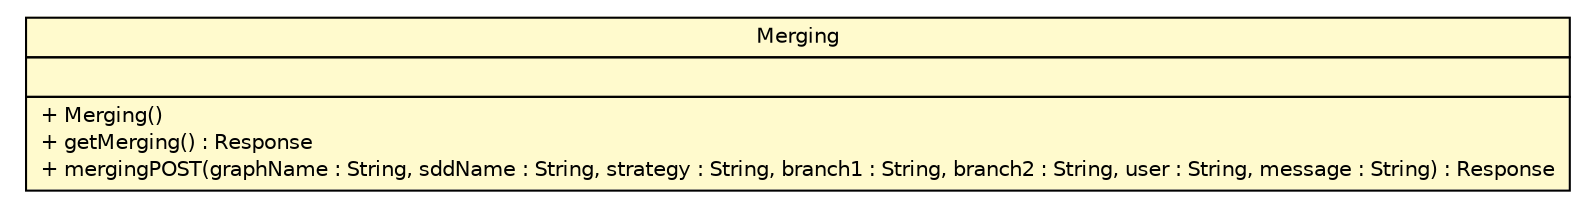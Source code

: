 #!/usr/local/bin/dot
#
# Class diagram 
# Generated by UMLGraph version R5_6-24-gf6e263 (http://www.umlgraph.org/)
#

digraph G {
	edge [fontname="Helvetica",fontsize=10,labelfontname="Helvetica",labelfontsize=10];
	node [fontname="Helvetica",fontsize=10,shape=plaintext];
	nodesep=0.25;
	ranksep=0.5;
	// de.tud.plt.r43ples.webservice.Merging
	c3415 [label=<<table title="de.tud.plt.r43ples.webservice.Merging" border="0" cellborder="1" cellspacing="0" cellpadding="2" port="p" bgcolor="lemonChiffon" href="./Merging.html">
		<tr><td><table border="0" cellspacing="0" cellpadding="1">
<tr><td align="center" balign="center"> Merging </td></tr>
		</table></td></tr>
		<tr><td><table border="0" cellspacing="0" cellpadding="1">
<tr><td align="left" balign="left">  </td></tr>
		</table></td></tr>
		<tr><td><table border="0" cellspacing="0" cellpadding="1">
<tr><td align="left" balign="left"> + Merging() </td></tr>
<tr><td align="left" balign="left"> + getMerging() : Response </td></tr>
<tr><td align="left" balign="left"> + mergingPOST(graphName : String, sddName : String, strategy : String, branch1 : String, branch2 : String, user : String, message : String) : Response </td></tr>
		</table></td></tr>
		</table>>, URL="./Merging.html", fontname="Helvetica", fontcolor="black", fontsize=10.0];
}

